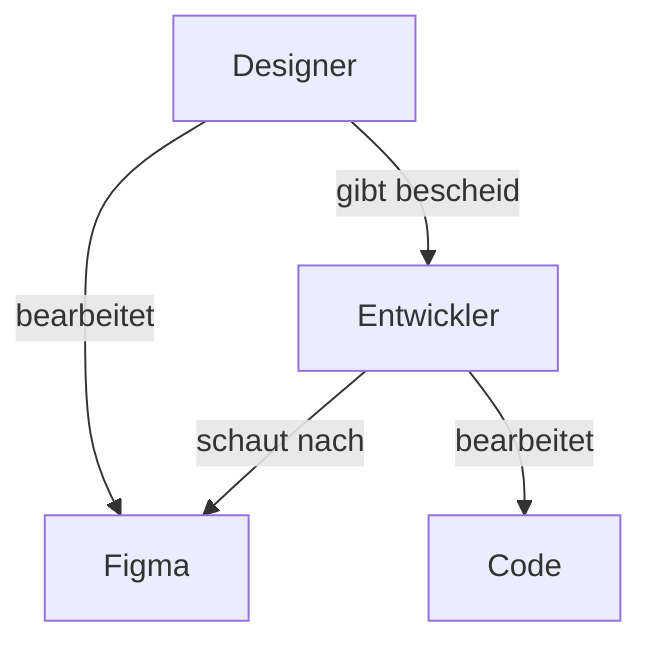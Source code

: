 graph TD
    Designer -- bearbeitet --> Figma
    Designer -- gibt bescheid --> Entwickler
    Entwickler -- schaut nach --> Figma
    Entwickler -- bearbeitet --> Code